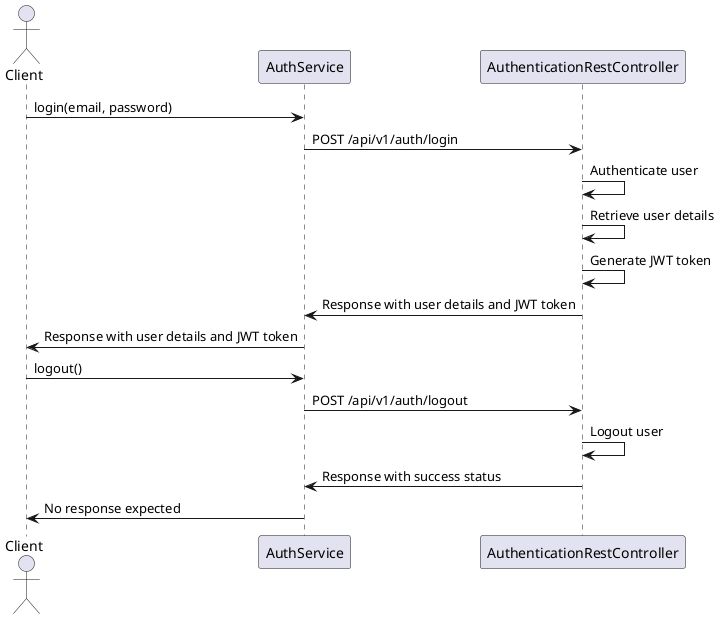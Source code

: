 @startuml Authenticate
actor Client
participant "AuthService" as A
participant "AuthenticationRestController" as B

Client -> A: login(email, password)
A -> B: POST /api/v1/auth/login
B -> B: Authenticate user
B -> B: Retrieve user details
B -> B: Generate JWT token
B -> A: Response with user details and JWT token
A -> Client: Response with user details and JWT token

Client -> A: logout()
A -> B: POST /api/v1/auth/logout
B -> B: Logout user
B -> A: Response with success status
A -> Client: No response expected
@enduml